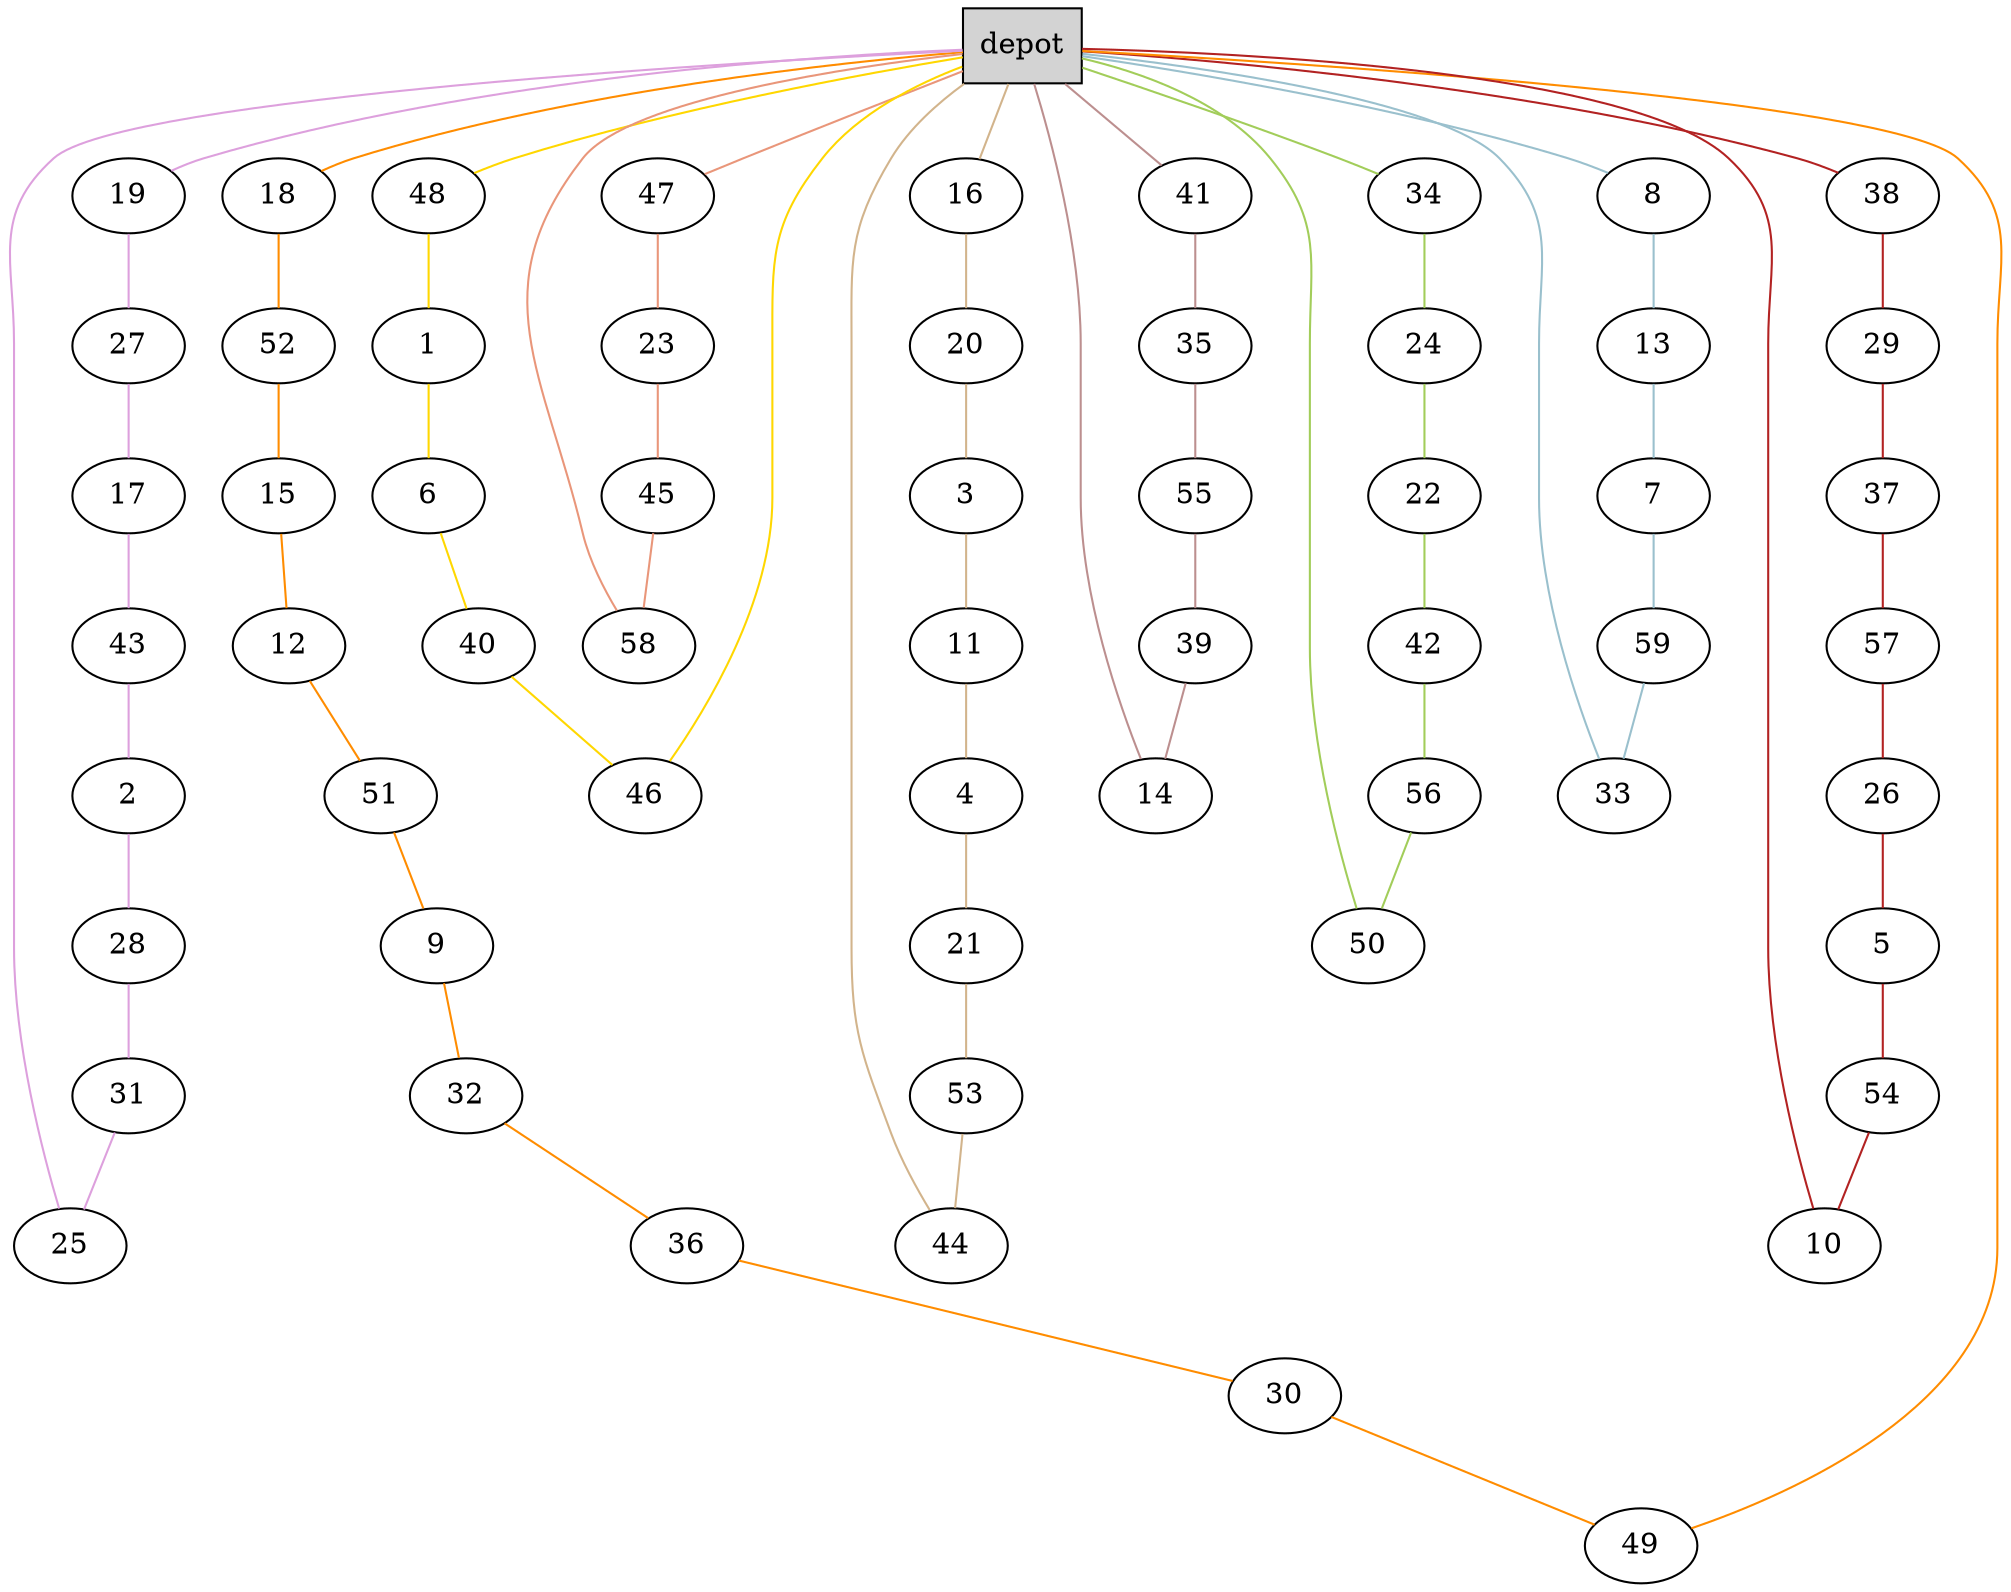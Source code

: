 graph G {
  0[shape = box, label = "depot", style = filled ];
  47[shape = ellipse];
  "0"--"47"[color = darksalmon];
  23[shape = ellipse];
  "47"--"23"[color = darksalmon];
  45[shape = ellipse];
  "23"--"45"[color = darksalmon];
  58[shape = ellipse];
  "45"--"58"[color = darksalmon];
  "58"--"0"[color = darksalmon];
  48[shape = ellipse];
  "0"--"48"[color = gold];
  1[shape = ellipse];
  "48"--"1"[color = gold];
  6[shape = ellipse];
  "1"--"6"[color = gold];
  40[shape = ellipse];
  "6"--"40"[color = gold];
  46[shape = ellipse];
  "40"--"46"[color = gold];
  "46"--"0"[color = gold];
  19[shape = ellipse];
  "0"--"19"[color = plum];
  27[shape = ellipse];
  "19"--"27"[color = plum];
  17[shape = ellipse];
  "27"--"17"[color = plum];
  43[shape = ellipse];
  "17"--"43"[color = plum];
  2[shape = ellipse];
  "43"--"2"[color = plum];
  28[shape = ellipse];
  "2"--"28"[color = plum];
  31[shape = ellipse];
  "28"--"31"[color = plum];
  25[shape = ellipse];
  "31"--"25"[color = plum];
  "25"--"0"[color = plum];
  16[shape = ellipse];
  "0"--"16"[color = tan];
  20[shape = ellipse];
  "16"--"20"[color = tan];
  3[shape = ellipse];
  "20"--"3"[color = tan];
  11[shape = ellipse];
  "3"--"11"[color = tan];
  4[shape = ellipse];
  "11"--"4"[color = tan];
  21[shape = ellipse];
  "4"--"21"[color = tan];
  53[shape = ellipse];
  "21"--"53"[color = tan];
  44[shape = ellipse];
  "53"--"44"[color = tan];
  "44"--"0"[color = tan];
  18[shape = ellipse];
  "0"--"18"[color = darkorange];
  52[shape = ellipse];
  "18"--"52"[color = darkorange];
  15[shape = ellipse];
  "52"--"15"[color = darkorange];
  12[shape = ellipse];
  "15"--"12"[color = darkorange];
  51[shape = ellipse];
  "12"--"51"[color = darkorange];
  9[shape = ellipse];
  "51"--"9"[color = darkorange];
  32[shape = ellipse];
  "9"--"32"[color = darkorange];
  36[shape = ellipse];
  "32"--"36"[color = darkorange];
  30[shape = ellipse];
  "36"--"30"[color = darkorange];
  49[shape = ellipse];
  "30"--"49"[color = darkorange];
  "49"--"0"[color = darkorange];
  41[shape = ellipse];
  "0"--"41"[color = rosybrown];
  35[shape = ellipse];
  "41"--"35"[color = rosybrown];
  55[shape = ellipse];
  "35"--"55"[color = rosybrown];
  39[shape = ellipse];
  "55"--"39"[color = rosybrown];
  14[shape = ellipse];
  "39"--"14"[color = rosybrown];
  "14"--"0"[color = rosybrown];
  34[shape = ellipse];
  "0"--"34"[color = darkolivegreen3];
  24[shape = ellipse];
  "34"--"24"[color = darkolivegreen3];
  22[shape = ellipse];
  "24"--"22"[color = darkolivegreen3];
  42[shape = ellipse];
  "22"--"42"[color = darkolivegreen3];
  56[shape = ellipse];
  "42"--"56"[color = darkolivegreen3];
  50[shape = ellipse];
  "56"--"50"[color = darkolivegreen3];
  "50"--"0"[color = darkolivegreen3];
  8[shape = ellipse];
  "0"--"8"[color = lightblue3];
  13[shape = ellipse];
  "8"--"13"[color = lightblue3];
  7[shape = ellipse];
  "13"--"7"[color = lightblue3];
  59[shape = ellipse];
  "7"--"59"[color = lightblue3];
  33[shape = ellipse];
  "59"--"33"[color = lightblue3];
  "33"--"0"[color = lightblue3];
  38[shape = ellipse];
  "0"--"38"[color = firebrick];
  29[shape = ellipse];
  "38"--"29"[color = firebrick];
  37[shape = ellipse];
  "29"--"37"[color = firebrick];
  57[shape = ellipse];
  "37"--"57"[color = firebrick];
  26[shape = ellipse];
  "57"--"26"[color = firebrick];
  5[shape = ellipse];
  "26"--"5"[color = firebrick];
  54[shape = ellipse];
  "5"--"54"[color = firebrick];
  10[shape = ellipse];
  "54"--"10"[color = firebrick];
  "10"--"0"[color = firebrick];
}
